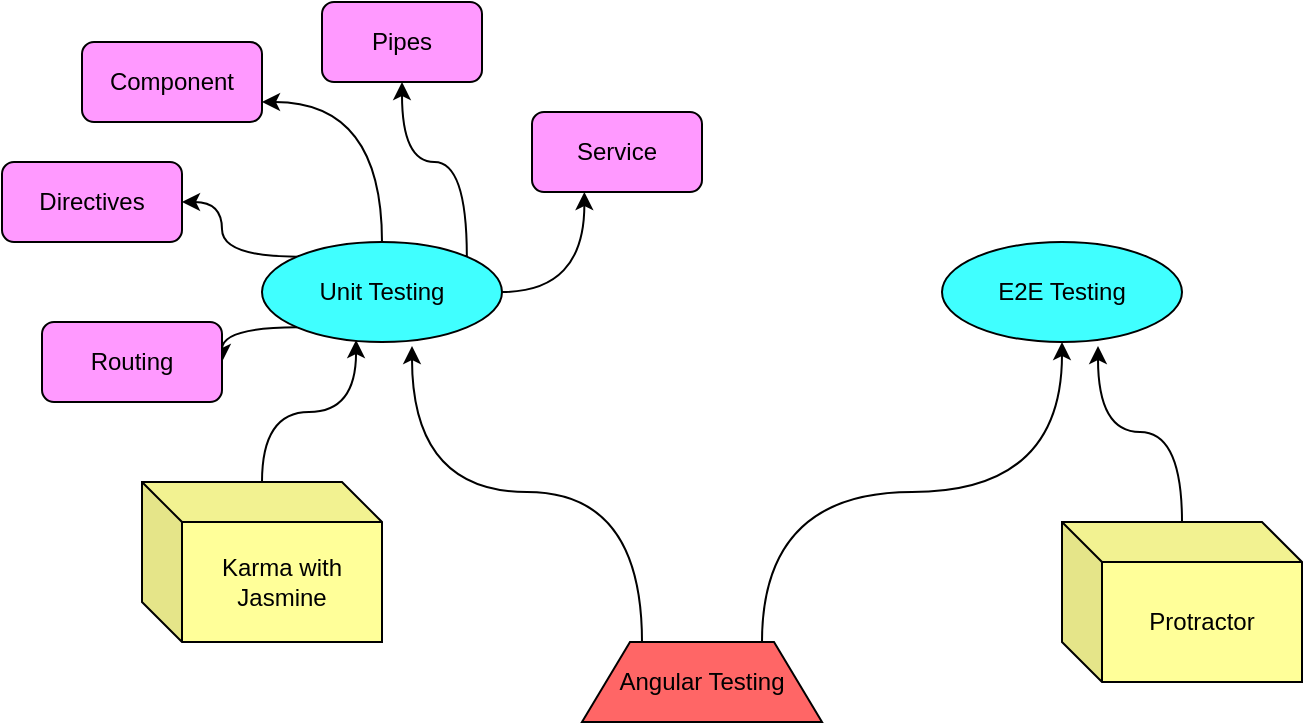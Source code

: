 <mxfile version="12.0.0" type="device" pages="1"><diagram id="OsWvxrD0dGVkcAq02m_s" name="Page-1"><mxGraphModel dx="854" dy="520" grid="1" gridSize="10" guides="1" tooltips="1" connect="1" arrows="1" fold="1" page="1" pageScale="1" pageWidth="850" pageHeight="1100" math="0" shadow="0"><root><mxCell id="0"/><mxCell id="1" parent="0"/><mxCell id="YbkcvUS_OEvdEWsGQwbj-13" style="edgeStyle=orthogonalEdgeStyle;curved=1;rounded=0;orthogonalLoop=1;jettySize=auto;html=1;entryX=0.308;entryY=1;entryDx=0;entryDy=0;entryPerimeter=0;" edge="1" parent="1" source="YbkcvUS_OEvdEWsGQwbj-1" target="YbkcvUS_OEvdEWsGQwbj-10"><mxGeometry relative="1" as="geometry"/></mxCell><mxCell id="YbkcvUS_OEvdEWsGQwbj-14" style="edgeStyle=orthogonalEdgeStyle;curved=1;rounded=0;orthogonalLoop=1;jettySize=auto;html=1;exitX=1;exitY=0;exitDx=0;exitDy=0;entryX=0.5;entryY=1;entryDx=0;entryDy=0;" edge="1" parent="1" source="YbkcvUS_OEvdEWsGQwbj-1" target="YbkcvUS_OEvdEWsGQwbj-12"><mxGeometry relative="1" as="geometry"/></mxCell><mxCell id="YbkcvUS_OEvdEWsGQwbj-15" style="edgeStyle=orthogonalEdgeStyle;curved=1;rounded=0;orthogonalLoop=1;jettySize=auto;html=1;entryX=1;entryY=0.75;entryDx=0;entryDy=0;" edge="1" parent="1" source="YbkcvUS_OEvdEWsGQwbj-1" target="YbkcvUS_OEvdEWsGQwbj-8"><mxGeometry relative="1" as="geometry"/></mxCell><mxCell id="YbkcvUS_OEvdEWsGQwbj-16" style="edgeStyle=orthogonalEdgeStyle;curved=1;rounded=0;orthogonalLoop=1;jettySize=auto;html=1;exitX=0;exitY=0;exitDx=0;exitDy=0;entryX=1;entryY=0.5;entryDx=0;entryDy=0;" edge="1" parent="1" source="YbkcvUS_OEvdEWsGQwbj-1" target="YbkcvUS_OEvdEWsGQwbj-11"><mxGeometry relative="1" as="geometry"/></mxCell><mxCell id="YbkcvUS_OEvdEWsGQwbj-17" style="edgeStyle=orthogonalEdgeStyle;curved=1;rounded=0;orthogonalLoop=1;jettySize=auto;html=1;exitX=0;exitY=1;exitDx=0;exitDy=0;entryX=1;entryY=0.5;entryDx=0;entryDy=0;" edge="1" parent="1" source="YbkcvUS_OEvdEWsGQwbj-1" target="YbkcvUS_OEvdEWsGQwbj-9"><mxGeometry relative="1" as="geometry"/></mxCell><mxCell id="YbkcvUS_OEvdEWsGQwbj-1" value="Unit Testing" style="ellipse;whiteSpace=wrap;html=1;fillColor=#40FFFF;" vertex="1" parent="1"><mxGeometry x="230" y="180" width="120" height="50" as="geometry"/></mxCell><mxCell id="YbkcvUS_OEvdEWsGQwbj-18" style="edgeStyle=orthogonalEdgeStyle;curved=1;rounded=0;orthogonalLoop=1;jettySize=auto;html=1;exitX=0.25;exitY=0;exitDx=0;exitDy=0;entryX=0.625;entryY=1.04;entryDx=0;entryDy=0;entryPerimeter=0;" edge="1" parent="1" source="YbkcvUS_OEvdEWsGQwbj-2" target="YbkcvUS_OEvdEWsGQwbj-1"><mxGeometry relative="1" as="geometry"/></mxCell><mxCell id="YbkcvUS_OEvdEWsGQwbj-21" style="edgeStyle=orthogonalEdgeStyle;curved=1;rounded=0;orthogonalLoop=1;jettySize=auto;html=1;exitX=0.75;exitY=0;exitDx=0;exitDy=0;" edge="1" parent="1" source="YbkcvUS_OEvdEWsGQwbj-2" target="YbkcvUS_OEvdEWsGQwbj-3"><mxGeometry relative="1" as="geometry"/></mxCell><mxCell id="YbkcvUS_OEvdEWsGQwbj-2" value="Angular Testing" style="shape=trapezoid;perimeter=trapezoidPerimeter;whiteSpace=wrap;html=1;fillColor=#FF6666;" vertex="1" parent="1"><mxGeometry x="390" y="380" width="120" height="40" as="geometry"/></mxCell><mxCell id="YbkcvUS_OEvdEWsGQwbj-3" value="E2E Testing" style="ellipse;whiteSpace=wrap;html=1;fillColor=#40FFFF;" vertex="1" parent="1"><mxGeometry x="570" y="180" width="120" height="50" as="geometry"/></mxCell><mxCell id="YbkcvUS_OEvdEWsGQwbj-19" style="edgeStyle=orthogonalEdgeStyle;curved=1;rounded=0;orthogonalLoop=1;jettySize=auto;html=1;entryX=0.392;entryY=0.98;entryDx=0;entryDy=0;entryPerimeter=0;" edge="1" parent="1" source="YbkcvUS_OEvdEWsGQwbj-4" target="YbkcvUS_OEvdEWsGQwbj-1"><mxGeometry relative="1" as="geometry"/></mxCell><mxCell id="YbkcvUS_OEvdEWsGQwbj-4" value="Karma with Jasmine" style="shape=cube;whiteSpace=wrap;html=1;boundedLbl=1;backgroundOutline=1;darkOpacity=0.05;darkOpacity2=0.1;fillColor=#FFFF99;" vertex="1" parent="1"><mxGeometry x="170" y="300" width="120" height="80" as="geometry"/></mxCell><mxCell id="YbkcvUS_OEvdEWsGQwbj-20" style="edgeStyle=orthogonalEdgeStyle;curved=1;rounded=0;orthogonalLoop=1;jettySize=auto;html=1;entryX=0.65;entryY=1.04;entryDx=0;entryDy=0;entryPerimeter=0;" edge="1" parent="1" source="YbkcvUS_OEvdEWsGQwbj-5" target="YbkcvUS_OEvdEWsGQwbj-3"><mxGeometry relative="1" as="geometry"><mxPoint x="650" y="250" as="targetPoint"/></mxGeometry></mxCell><mxCell id="YbkcvUS_OEvdEWsGQwbj-5" value="Protractor" style="shape=cube;whiteSpace=wrap;html=1;boundedLbl=1;backgroundOutline=1;darkOpacity=0.05;darkOpacity2=0.1;fillColor=#FFFF99;" vertex="1" parent="1"><mxGeometry x="630" y="320" width="120" height="80" as="geometry"/></mxCell><mxCell id="YbkcvUS_OEvdEWsGQwbj-8" value="Component" style="rounded=1;whiteSpace=wrap;html=1;fillColor=#FF99FF;" vertex="1" parent="1"><mxGeometry x="140" y="80" width="90" height="40" as="geometry"/></mxCell><mxCell id="YbkcvUS_OEvdEWsGQwbj-9" value="Routing" style="rounded=1;whiteSpace=wrap;html=1;fillColor=#FF99FF;" vertex="1" parent="1"><mxGeometry x="120" y="220" width="90" height="40" as="geometry"/></mxCell><mxCell id="YbkcvUS_OEvdEWsGQwbj-10" value="Service" style="rounded=1;whiteSpace=wrap;html=1;fillColor=#FF99FF;" vertex="1" parent="1"><mxGeometry x="365" y="115" width="85" height="40" as="geometry"/></mxCell><mxCell id="YbkcvUS_OEvdEWsGQwbj-11" value="Directives" style="rounded=1;whiteSpace=wrap;html=1;fillColor=#FF99FF;" vertex="1" parent="1"><mxGeometry x="100" y="140" width="90" height="40" as="geometry"/></mxCell><mxCell id="YbkcvUS_OEvdEWsGQwbj-12" value="Pipes" style="rounded=1;whiteSpace=wrap;html=1;fillColor=#FF99FF;" vertex="1" parent="1"><mxGeometry x="260" y="60" width="80" height="40" as="geometry"/></mxCell></root></mxGraphModel></diagram></mxfile>